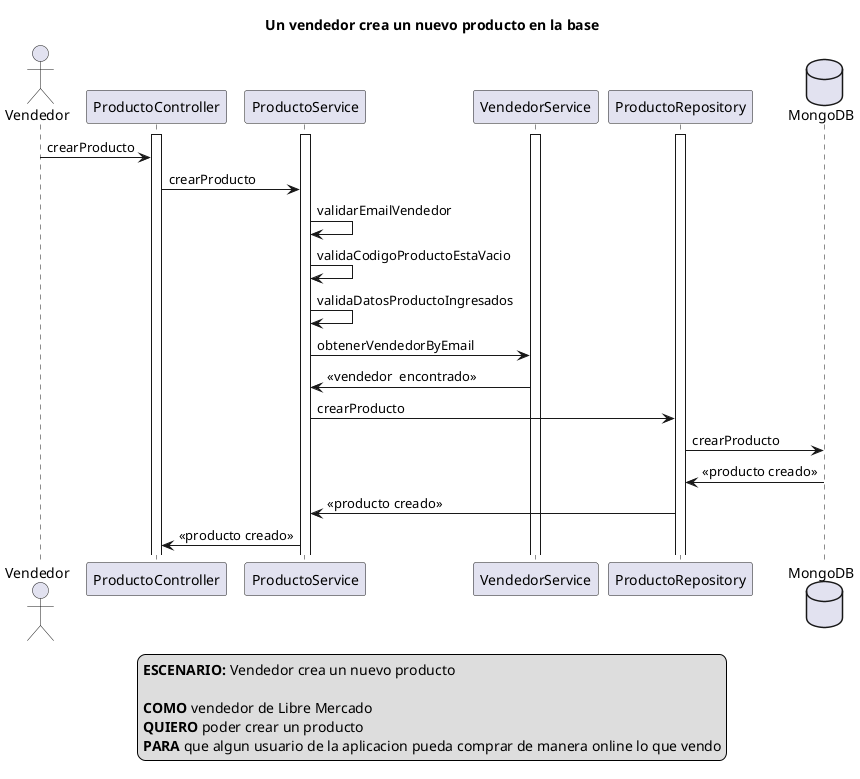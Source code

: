 @startuml
actor Vendedor
activate ProductoController
activate ProductoService
activate VendedorService
activate ProductoRepository
database MongoDB

title Un vendedor crea un nuevo producto en la base

Vendedor -> ProductoController: crearProducto

ProductoController -> ProductoService: crearProducto

ProductoService -> ProductoService: validarEmailVendedor

ProductoService -> ProductoService: validaCodigoProductoEstaVacio

ProductoService -> ProductoService: validaDatosProductoIngresados

ProductoService -> VendedorService: obtenerVendedorByEmail

VendedorService -> ProductoService: <<vendedor  encontrado>>

ProductoService -> ProductoRepository: crearProducto

ProductoRepository -> MongoDB: crearProducto

MongoDB -> ProductoRepository: <<producto creado>>

ProductoRepository -> ProductoService: <<producto creado>>

ProductoService -> ProductoController: <<producto creado>>


legend
<b>ESCENARIO:</b> Vendedor crea un nuevo producto

<b>COMO</b> vendedor de Libre Mercado 
<b>QUIERO</b> poder crear un producto
<b>PARA</b> que algun usuario de la aplicacion pueda comprar de manera online lo que vendo
end legend

@enduml